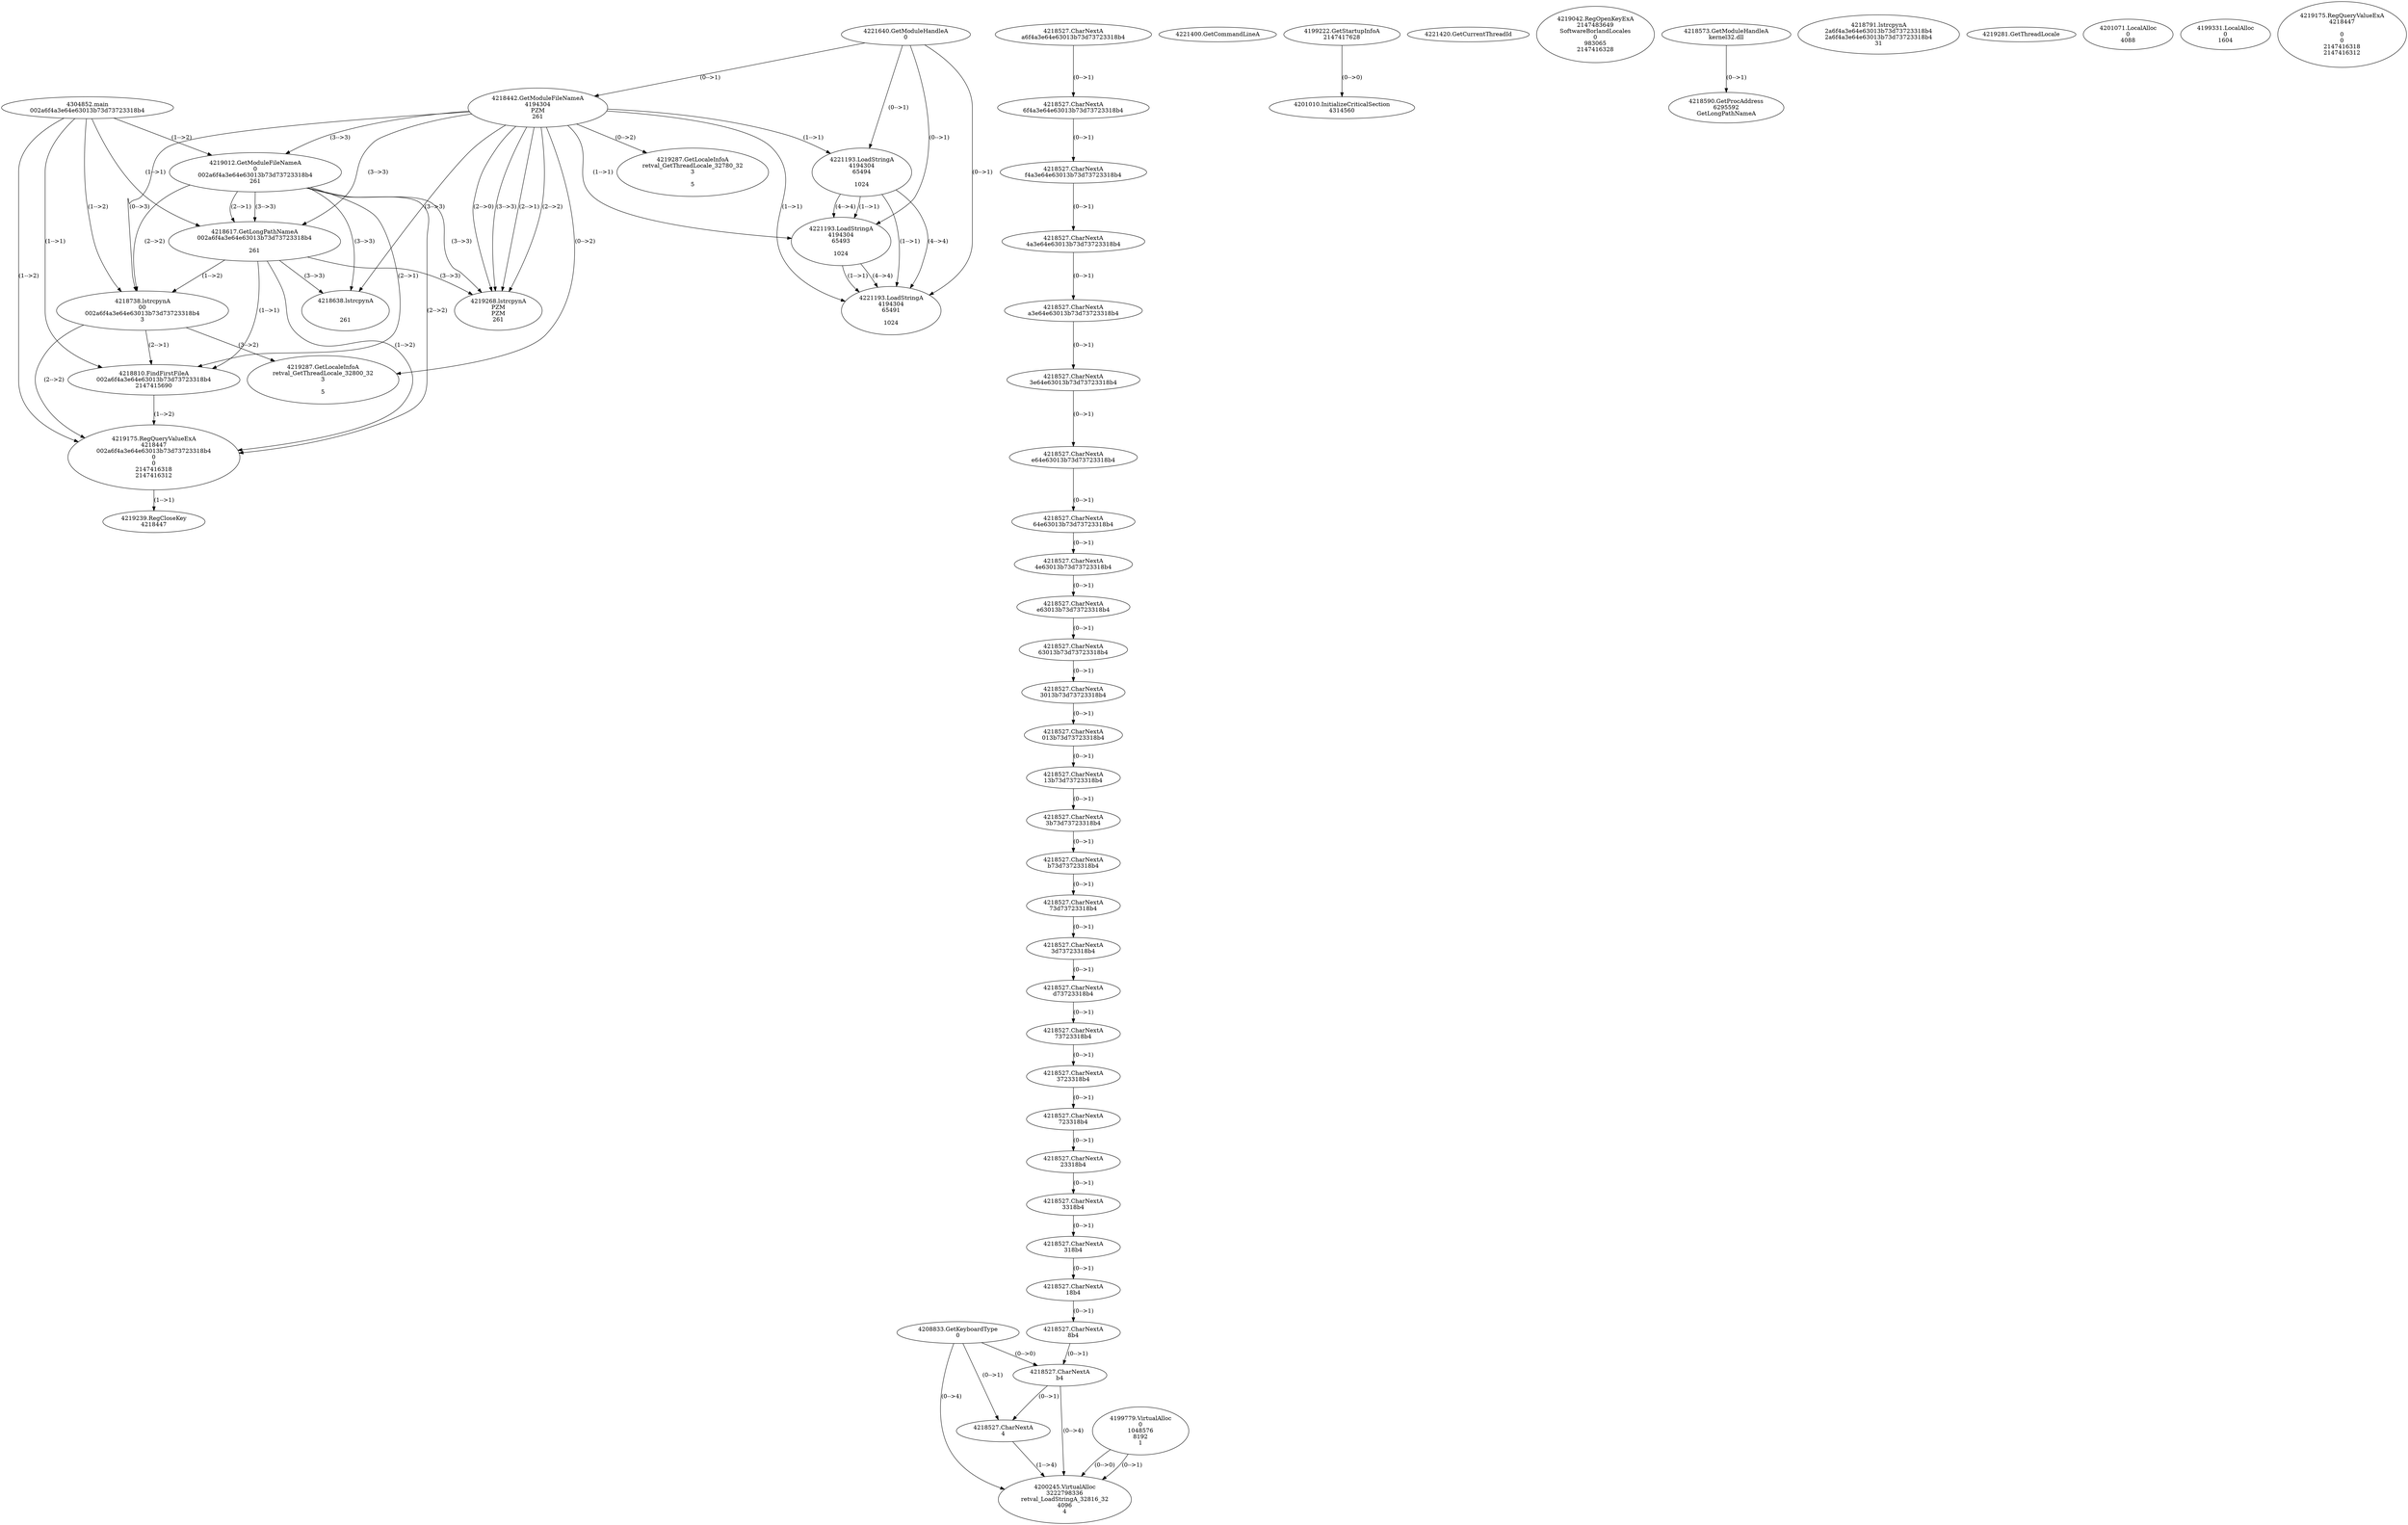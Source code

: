 // Global SCDG with merge call
digraph {
	0 [label="4304852.main
002a6f4a3e64e63013b73d73723318b4"]
	1 [label="4221640.GetModuleHandleA
0"]
	2 [label="4208833.GetKeyboardType
0"]
	3 [label="4221400.GetCommandLineA
"]
	4 [label="4199222.GetStartupInfoA
2147417628"]
	5 [label="4221420.GetCurrentThreadId
"]
	6 [label="4218442.GetModuleFileNameA
4194304
PZM
261"]
	1 -> 6 [label="(0-->1)"]
	7 [label="4219012.GetModuleFileNameA
0
002a6f4a3e64e63013b73d73723318b4
261"]
	0 -> 7 [label="(1-->2)"]
	6 -> 7 [label="(3-->3)"]
	8 [label="4219042.RegOpenKeyExA
2147483649
Software\Borland\Locales
0
983065
2147416328"]
	9 [label="4218573.GetModuleHandleA
kernel32.dll"]
	10 [label="4218590.GetProcAddress
6295592
GetLongPathNameA"]
	9 -> 10 [label="(0-->1)"]
	11 [label="4218617.GetLongPathNameA
002a6f4a3e64e63013b73d73723318b4

261"]
	0 -> 11 [label="(1-->1)"]
	7 -> 11 [label="(2-->1)"]
	6 -> 11 [label="(3-->3)"]
	7 -> 11 [label="(3-->3)"]
	12 [label="4218738.lstrcpynA
00
002a6f4a3e64e63013b73d73723318b4
3"]
	0 -> 12 [label="(1-->2)"]
	7 -> 12 [label="(2-->2)"]
	11 -> 12 [label="(1-->2)"]
	6 -> 12 [label="(0-->3)"]
	13 [label="4218527.CharNextA
a6f4a3e64e63013b73d73723318b4"]
	14 [label="4218527.CharNextA
6f4a3e64e63013b73d73723318b4"]
	13 -> 14 [label="(0-->1)"]
	15 [label="4218527.CharNextA
f4a3e64e63013b73d73723318b4"]
	14 -> 15 [label="(0-->1)"]
	16 [label="4218527.CharNextA
4a3e64e63013b73d73723318b4"]
	15 -> 16 [label="(0-->1)"]
	17 [label="4218527.CharNextA
a3e64e63013b73d73723318b4"]
	16 -> 17 [label="(0-->1)"]
	18 [label="4218527.CharNextA
3e64e63013b73d73723318b4"]
	17 -> 18 [label="(0-->1)"]
	19 [label="4218527.CharNextA
e64e63013b73d73723318b4"]
	18 -> 19 [label="(0-->1)"]
	20 [label="4218527.CharNextA
64e63013b73d73723318b4"]
	19 -> 20 [label="(0-->1)"]
	21 [label="4218527.CharNextA
4e63013b73d73723318b4"]
	20 -> 21 [label="(0-->1)"]
	22 [label="4218527.CharNextA
e63013b73d73723318b4"]
	21 -> 22 [label="(0-->1)"]
	23 [label="4218527.CharNextA
63013b73d73723318b4"]
	22 -> 23 [label="(0-->1)"]
	24 [label="4218527.CharNextA
3013b73d73723318b4"]
	23 -> 24 [label="(0-->1)"]
	25 [label="4218527.CharNextA
013b73d73723318b4"]
	24 -> 25 [label="(0-->1)"]
	26 [label="4218527.CharNextA
13b73d73723318b4"]
	25 -> 26 [label="(0-->1)"]
	27 [label="4218527.CharNextA
3b73d73723318b4"]
	26 -> 27 [label="(0-->1)"]
	28 [label="4218527.CharNextA
b73d73723318b4"]
	27 -> 28 [label="(0-->1)"]
	29 [label="4218527.CharNextA
73d73723318b4"]
	28 -> 29 [label="(0-->1)"]
	30 [label="4218527.CharNextA
3d73723318b4"]
	29 -> 30 [label="(0-->1)"]
	31 [label="4218527.CharNextA
d73723318b4"]
	30 -> 31 [label="(0-->1)"]
	32 [label="4218527.CharNextA
73723318b4"]
	31 -> 32 [label="(0-->1)"]
	33 [label="4218527.CharNextA
3723318b4"]
	32 -> 33 [label="(0-->1)"]
	34 [label="4218527.CharNextA
723318b4"]
	33 -> 34 [label="(0-->1)"]
	35 [label="4218527.CharNextA
23318b4"]
	34 -> 35 [label="(0-->1)"]
	36 [label="4218527.CharNextA
3318b4"]
	35 -> 36 [label="(0-->1)"]
	37 [label="4218527.CharNextA
318b4"]
	36 -> 37 [label="(0-->1)"]
	38 [label="4218527.CharNextA
18b4"]
	37 -> 38 [label="(0-->1)"]
	39 [label="4218527.CharNextA
8b4"]
	38 -> 39 [label="(0-->1)"]
	40 [label="4218527.CharNextA
b4"]
	39 -> 40 [label="(0-->1)"]
	2 -> 40 [label="(0-->0)"]
	41 [label="4218527.CharNextA
4"]
	2 -> 41 [label="(0-->1)"]
	40 -> 41 [label="(0-->1)"]
	42 [label="4218791.lstrcpynA
2a6f4a3e64e63013b73d73723318b4
2a6f4a3e64e63013b73d73723318b4
31"]
	43 [label="4218810.FindFirstFileA
002a6f4a3e64e63013b73d73723318b4
2147415690"]
	0 -> 43 [label="(1-->1)"]
	7 -> 43 [label="(2-->1)"]
	11 -> 43 [label="(1-->1)"]
	12 -> 43 [label="(2-->1)"]
	44 [label="4219175.RegQueryValueExA
4218447
002a6f4a3e64e63013b73d73723318b4
0
0
2147416318
2147416312"]
	0 -> 44 [label="(1-->2)"]
	7 -> 44 [label="(2-->2)"]
	11 -> 44 [label="(1-->2)"]
	12 -> 44 [label="(2-->2)"]
	43 -> 44 [label="(1-->2)"]
	45 [label="4219239.RegCloseKey
4218447"]
	44 -> 45 [label="(1-->1)"]
	46 [label="4219268.lstrcpynA
PZM
PZM
261"]
	6 -> 46 [label="(2-->1)"]
	6 -> 46 [label="(2-->2)"]
	6 -> 46 [label="(3-->3)"]
	7 -> 46 [label="(3-->3)"]
	11 -> 46 [label="(3-->3)"]
	6 -> 46 [label="(2-->0)"]
	47 [label="4219281.GetThreadLocale
"]
	48 [label="4219287.GetLocaleInfoA
retval_GetThreadLocale_32800_32
3

5"]
	6 -> 48 [label="(0-->2)"]
	12 -> 48 [label="(3-->2)"]
	49 [label="4221193.LoadStringA
4194304
65494

1024"]
	1 -> 49 [label="(0-->1)"]
	6 -> 49 [label="(1-->1)"]
	50 [label="4221193.LoadStringA
4194304
65493

1024"]
	1 -> 50 [label="(0-->1)"]
	6 -> 50 [label="(1-->1)"]
	49 -> 50 [label="(1-->1)"]
	49 -> 50 [label="(4-->4)"]
	51 [label="4221193.LoadStringA
4194304
65491

1024"]
	1 -> 51 [label="(0-->1)"]
	6 -> 51 [label="(1-->1)"]
	49 -> 51 [label="(1-->1)"]
	50 -> 51 [label="(1-->1)"]
	49 -> 51 [label="(4-->4)"]
	50 -> 51 [label="(4-->4)"]
	52 [label="4201010.InitializeCriticalSection
4314560"]
	4 -> 52 [label="(0-->0)"]
	53 [label="4201071.LocalAlloc
0
4088"]
	54 [label="4199779.VirtualAlloc
0
1048576
8192
1"]
	55 [label="4199331.LocalAlloc
0
1604"]
	56 [label="4200245.VirtualAlloc
3222798336
retval_LoadStringA_32816_32
4096
4"]
	54 -> 56 [label="(0-->1)"]
	2 -> 56 [label="(0-->4)"]
	40 -> 56 [label="(0-->4)"]
	41 -> 56 [label="(1-->4)"]
	54 -> 56 [label="(0-->0)"]
	57 [label="4218638.lstrcpynA


261"]
	6 -> 57 [label="(3-->3)"]
	7 -> 57 [label="(3-->3)"]
	11 -> 57 [label="(3-->3)"]
	58 [label="4219175.RegQueryValueExA
4218447

0
0
2147416318
2147416312"]
	59 [label="4219287.GetLocaleInfoA
retval_GetThreadLocale_32780_32
3

5"]
	6 -> 59 [label="(0-->2)"]
}
